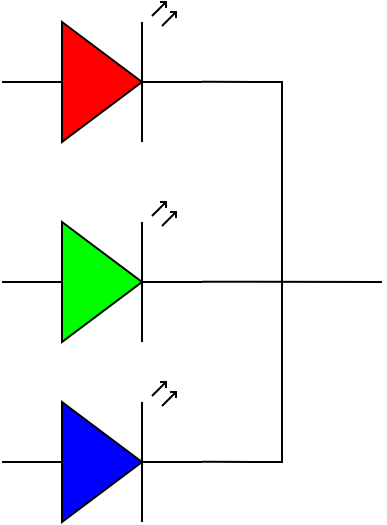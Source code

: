 <mxfile>
    <diagram id="vLke6YY6s8C17UQKvViL" name="Page-1">
        <mxGraphModel dx="446" dy="373" grid="1" gridSize="10" guides="1" tooltips="1" connect="1" arrows="1" fold="1" page="1" pageScale="1" pageWidth="850" pageHeight="1100" math="0" shadow="0">
            <root>
                <mxCell id="0"/>
                <mxCell id="1" parent="0"/>
                <mxCell id="8" value="" style="group;movable=0;resizable=0;rotatable=0;deletable=0;editable=0;connectable=0;" vertex="1" connectable="0" parent="1">
                    <mxGeometry x="300" y="60" width="190" height="260" as="geometry"/>
                </mxCell>
                <mxCell id="7" style="edgeStyle=none;rounded=0;html=1;exitX=1;exitY=0.57;exitDx=0;exitDy=0;exitPerimeter=0;endArrow=none;endFill=0;movable=0;resizable=0;rotatable=0;deletable=0;editable=0;connectable=0;" edge="1" parent="8" source="2">
                    <mxGeometry relative="1" as="geometry">
                        <mxPoint x="190" y="140" as="targetPoint"/>
                    </mxGeometry>
                </mxCell>
                <mxCell id="2" value="" style="verticalLabelPosition=bottom;shadow=0;dashed=0;align=center;html=1;verticalAlign=top;shape=mxgraph.electrical.opto_electronics.led_2;pointerEvents=1;fillColor=#00FF00;movable=0;resizable=0;rotatable=0;deletable=0;editable=0;connectable=0;" vertex="1" parent="8">
                    <mxGeometry y="100" width="100" height="70" as="geometry"/>
                </mxCell>
                <mxCell id="6" style="edgeStyle=none;rounded=0;html=1;exitX=1;exitY=0.57;exitDx=0;exitDy=0;exitPerimeter=0;endArrow=none;endFill=0;movable=0;resizable=0;rotatable=0;deletable=0;editable=0;connectable=0;" edge="1" parent="8" source="3">
                    <mxGeometry relative="1" as="geometry">
                        <mxPoint x="140" y="140" as="targetPoint"/>
                        <Array as="points">
                            <mxPoint x="140" y="230"/>
                        </Array>
                    </mxGeometry>
                </mxCell>
                <mxCell id="3" value="" style="verticalLabelPosition=bottom;shadow=0;dashed=0;align=center;html=1;verticalAlign=top;shape=mxgraph.electrical.opto_electronics.led_2;pointerEvents=1;fillColor=#0000ff;movable=0;resizable=0;rotatable=0;deletable=0;editable=0;connectable=0;" vertex="1" parent="8">
                    <mxGeometry y="190" width="100" height="70" as="geometry"/>
                </mxCell>
                <mxCell id="5" style="edgeStyle=none;html=1;exitX=1;exitY=0.57;exitDx=0;exitDy=0;exitPerimeter=0;endArrow=none;endFill=0;rounded=0;movable=0;resizable=0;rotatable=0;deletable=0;editable=0;connectable=0;" edge="1" parent="8" source="4">
                    <mxGeometry relative="1" as="geometry">
                        <mxPoint x="140" y="140" as="targetPoint"/>
                        <Array as="points">
                            <mxPoint x="140" y="40"/>
                        </Array>
                    </mxGeometry>
                </mxCell>
                <mxCell id="4" value="" style="verticalLabelPosition=bottom;shadow=0;dashed=0;align=center;html=1;verticalAlign=top;shape=mxgraph.electrical.opto_electronics.led_2;pointerEvents=1;fillColor=#FF0000;movable=0;resizable=0;rotatable=0;deletable=0;editable=0;connectable=0;" vertex="1" parent="8">
                    <mxGeometry width="100" height="70" as="geometry"/>
                </mxCell>
            </root>
        </mxGraphModel>
    </diagram>
</mxfile>